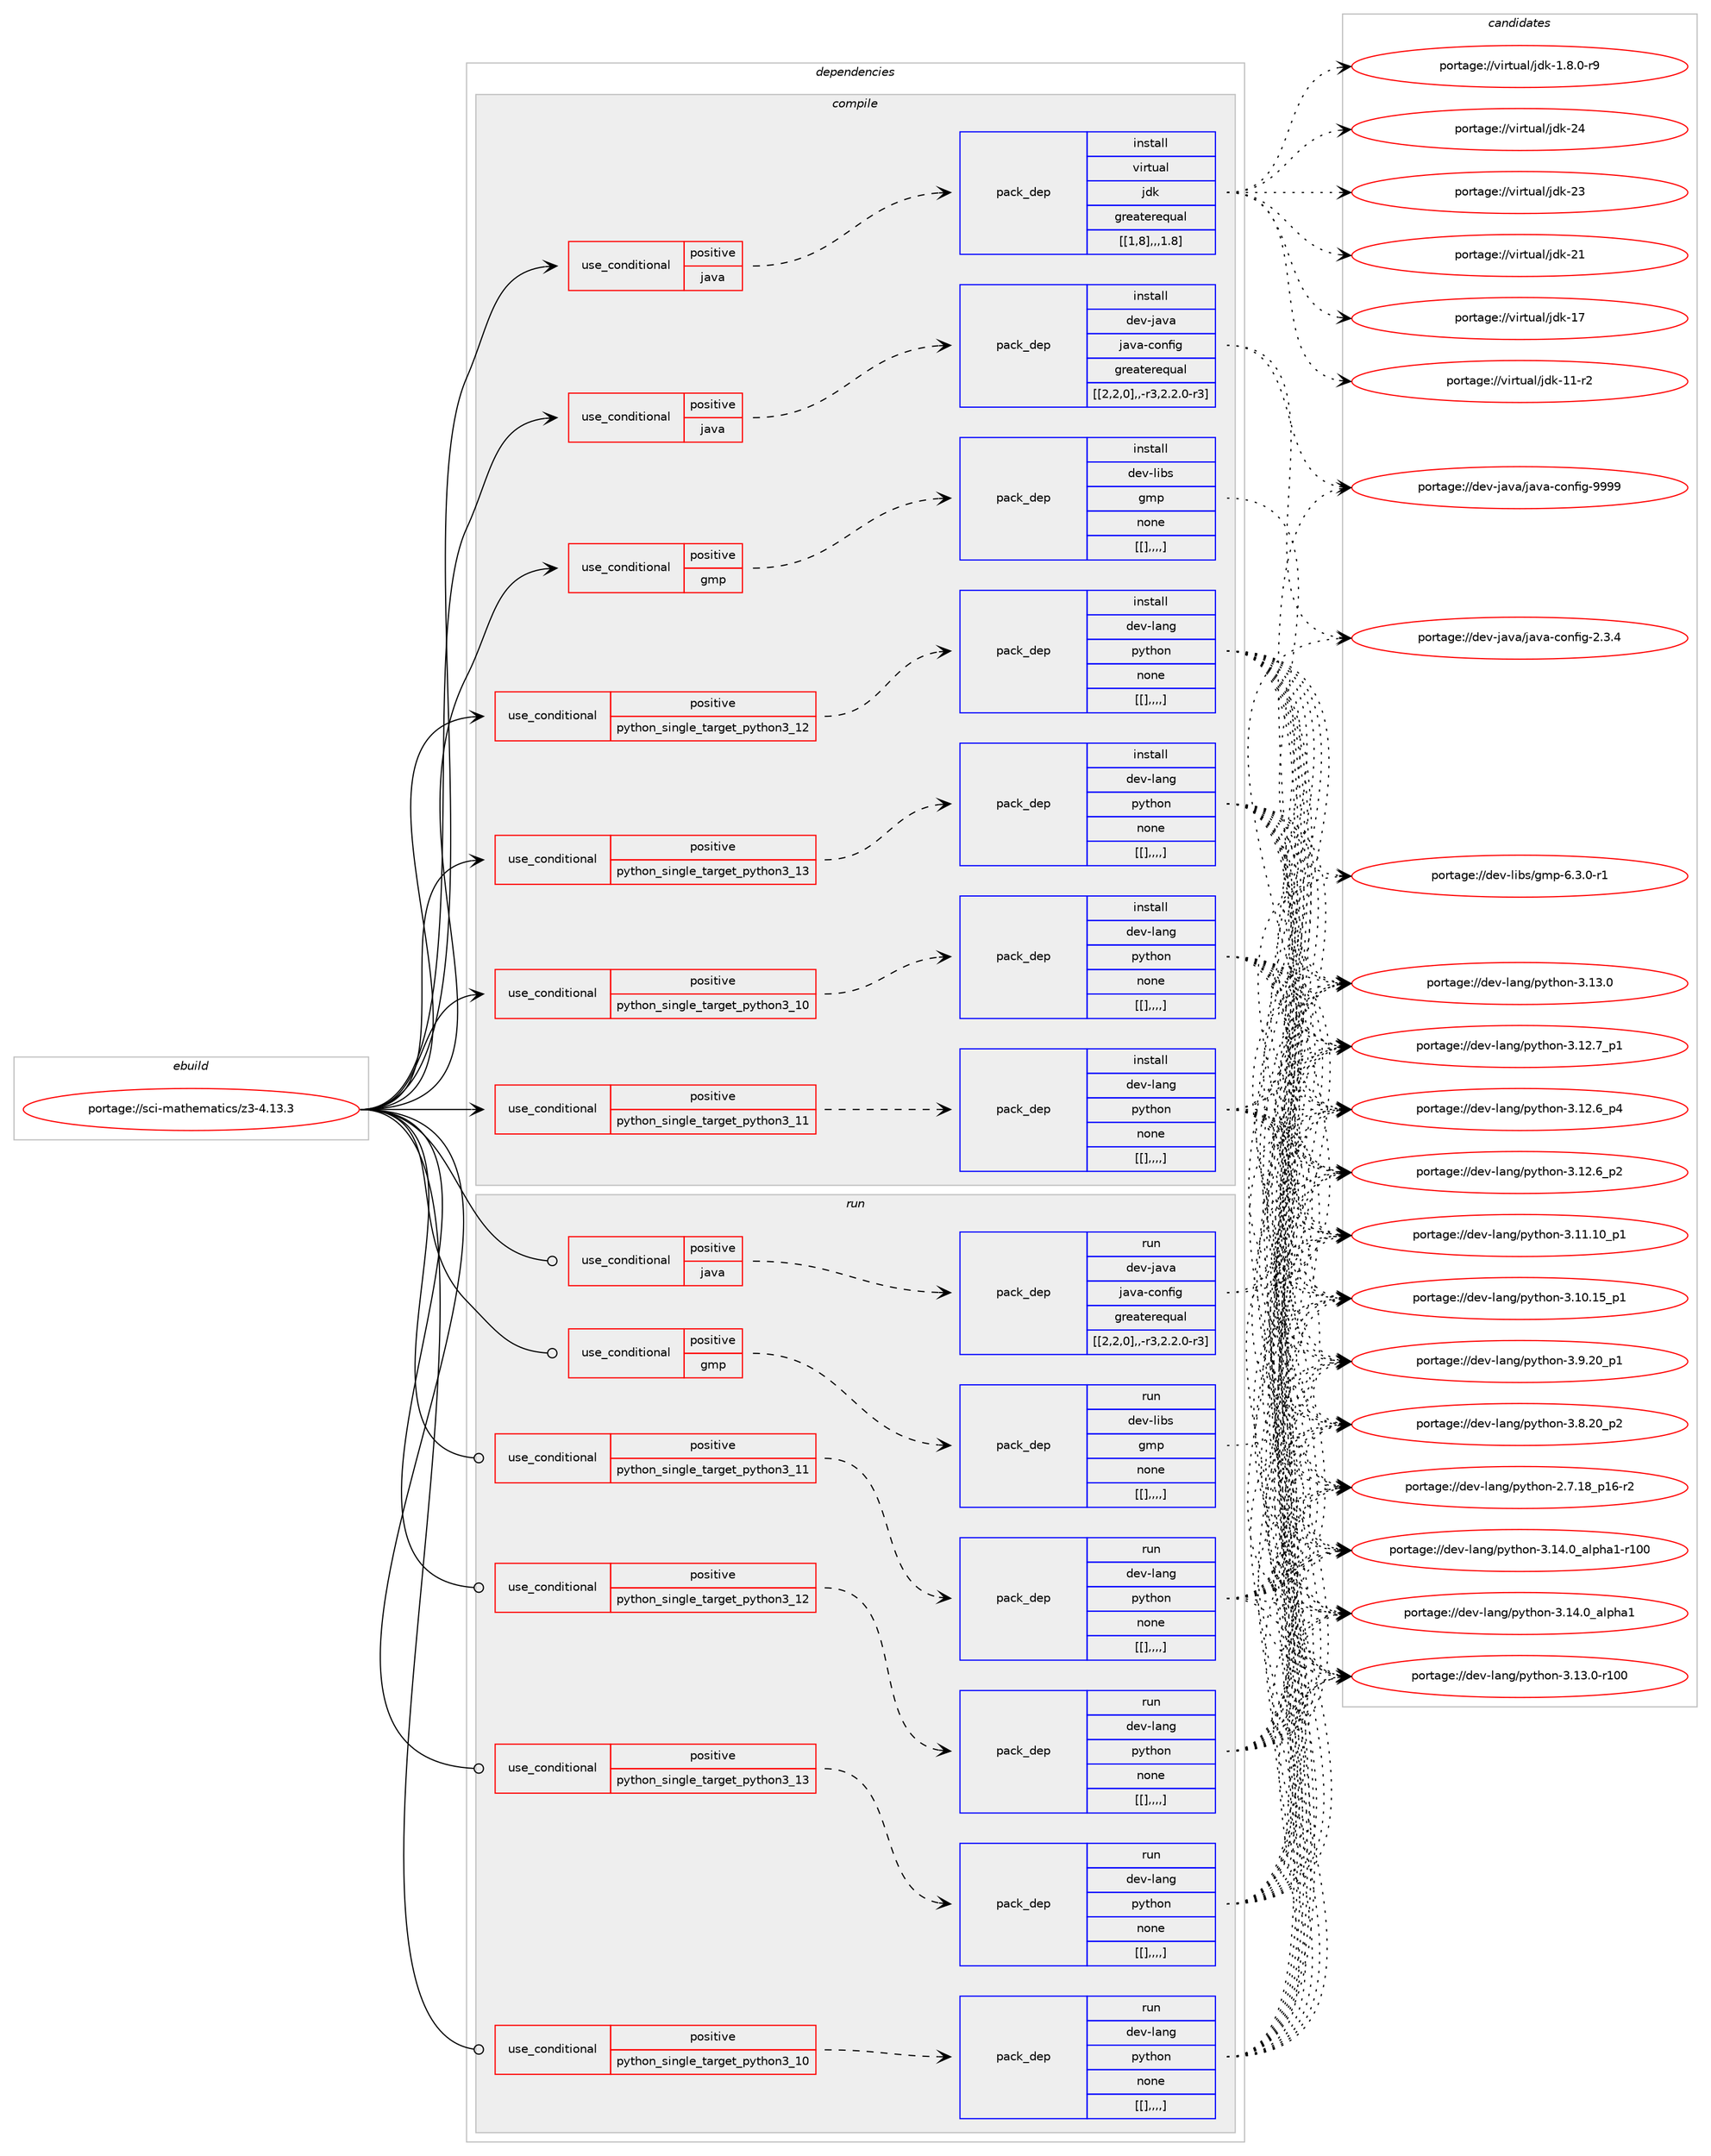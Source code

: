 digraph prolog {

# *************
# Graph options
# *************

newrank=true;
concentrate=true;
compound=true;
graph [rankdir=LR,fontname=Helvetica,fontsize=10,ranksep=1.5];#, ranksep=2.5, nodesep=0.2];
edge  [arrowhead=vee];
node  [fontname=Helvetica,fontsize=10];

# **********
# The ebuild
# **********

subgraph cluster_leftcol {
color=gray;
label=<<i>ebuild</i>>;
id [label="portage://sci-mathematics/z3-4.13.3", color=red, width=4, href="../sci-mathematics/z3-4.13.3.svg"];
}

# ****************
# The dependencies
# ****************

subgraph cluster_midcol {
color=gray;
label=<<i>dependencies</i>>;
subgraph cluster_compile {
fillcolor="#eeeeee";
style=filled;
label=<<i>compile</i>>;
subgraph cond114984 {
dependency432193 [label=<<TABLE BORDER="0" CELLBORDER="1" CELLSPACING="0" CELLPADDING="4"><TR><TD ROWSPAN="3" CELLPADDING="10">use_conditional</TD></TR><TR><TD>positive</TD></TR><TR><TD>gmp</TD></TR></TABLE>>, shape=none, color=red];
subgraph pack314046 {
dependency432249 [label=<<TABLE BORDER="0" CELLBORDER="1" CELLSPACING="0" CELLPADDING="4" WIDTH="220"><TR><TD ROWSPAN="6" CELLPADDING="30">pack_dep</TD></TR><TR><TD WIDTH="110">install</TD></TR><TR><TD>dev-libs</TD></TR><TR><TD>gmp</TD></TR><TR><TD>none</TD></TR><TR><TD>[[],,,,]</TD></TR></TABLE>>, shape=none, color=blue];
}
dependency432193:e -> dependency432249:w [weight=20,style="dashed",arrowhead="vee"];
}
id:e -> dependency432193:w [weight=20,style="solid",arrowhead="vee"];
subgraph cond115008 {
dependency432279 [label=<<TABLE BORDER="0" CELLBORDER="1" CELLSPACING="0" CELLPADDING="4"><TR><TD ROWSPAN="3" CELLPADDING="10">use_conditional</TD></TR><TR><TD>positive</TD></TR><TR><TD>java</TD></TR></TABLE>>, shape=none, color=red];
subgraph pack314124 {
dependency432336 [label=<<TABLE BORDER="0" CELLBORDER="1" CELLSPACING="0" CELLPADDING="4" WIDTH="220"><TR><TD ROWSPAN="6" CELLPADDING="30">pack_dep</TD></TR><TR><TD WIDTH="110">install</TD></TR><TR><TD>dev-java</TD></TR><TR><TD>java-config</TD></TR><TR><TD>greaterequal</TD></TR><TR><TD>[[2,2,0],,-r3,2.2.0-r3]</TD></TR></TABLE>>, shape=none, color=blue];
}
dependency432279:e -> dependency432336:w [weight=20,style="dashed",arrowhead="vee"];
}
id:e -> dependency432279:w [weight=20,style="solid",arrowhead="vee"];
subgraph cond115043 {
dependency432399 [label=<<TABLE BORDER="0" CELLBORDER="1" CELLSPACING="0" CELLPADDING="4"><TR><TD ROWSPAN="3" CELLPADDING="10">use_conditional</TD></TR><TR><TD>positive</TD></TR><TR><TD>java</TD></TR></TABLE>>, shape=none, color=red];
subgraph pack314209 {
dependency432463 [label=<<TABLE BORDER="0" CELLBORDER="1" CELLSPACING="0" CELLPADDING="4" WIDTH="220"><TR><TD ROWSPAN="6" CELLPADDING="30">pack_dep</TD></TR><TR><TD WIDTH="110">install</TD></TR><TR><TD>virtual</TD></TR><TR><TD>jdk</TD></TR><TR><TD>greaterequal</TD></TR><TR><TD>[[1,8],,,1.8]</TD></TR></TABLE>>, shape=none, color=blue];
}
dependency432399:e -> dependency432463:w [weight=20,style="dashed",arrowhead="vee"];
}
id:e -> dependency432399:w [weight=20,style="solid",arrowhead="vee"];
subgraph cond115066 {
dependency432521 [label=<<TABLE BORDER="0" CELLBORDER="1" CELLSPACING="0" CELLPADDING="4"><TR><TD ROWSPAN="3" CELLPADDING="10">use_conditional</TD></TR><TR><TD>positive</TD></TR><TR><TD>python_single_target_python3_10</TD></TR></TABLE>>, shape=none, color=red];
subgraph pack314279 {
dependency432524 [label=<<TABLE BORDER="0" CELLBORDER="1" CELLSPACING="0" CELLPADDING="4" WIDTH="220"><TR><TD ROWSPAN="6" CELLPADDING="30">pack_dep</TD></TR><TR><TD WIDTH="110">install</TD></TR><TR><TD>dev-lang</TD></TR><TR><TD>python</TD></TR><TR><TD>none</TD></TR><TR><TD>[[],,,,]</TD></TR></TABLE>>, shape=none, color=blue];
}
dependency432521:e -> dependency432524:w [weight=20,style="dashed",arrowhead="vee"];
}
id:e -> dependency432521:w [weight=20,style="solid",arrowhead="vee"];
subgraph cond115080 {
dependency432533 [label=<<TABLE BORDER="0" CELLBORDER="1" CELLSPACING="0" CELLPADDING="4"><TR><TD ROWSPAN="3" CELLPADDING="10">use_conditional</TD></TR><TR><TD>positive</TD></TR><TR><TD>python_single_target_python3_11</TD></TR></TABLE>>, shape=none, color=red];
subgraph pack314307 {
dependency432555 [label=<<TABLE BORDER="0" CELLBORDER="1" CELLSPACING="0" CELLPADDING="4" WIDTH="220"><TR><TD ROWSPAN="6" CELLPADDING="30">pack_dep</TD></TR><TR><TD WIDTH="110">install</TD></TR><TR><TD>dev-lang</TD></TR><TR><TD>python</TD></TR><TR><TD>none</TD></TR><TR><TD>[[],,,,]</TD></TR></TABLE>>, shape=none, color=blue];
}
dependency432533:e -> dependency432555:w [weight=20,style="dashed",arrowhead="vee"];
}
id:e -> dependency432533:w [weight=20,style="solid",arrowhead="vee"];
subgraph cond115098 {
dependency432601 [label=<<TABLE BORDER="0" CELLBORDER="1" CELLSPACING="0" CELLPADDING="4"><TR><TD ROWSPAN="3" CELLPADDING="10">use_conditional</TD></TR><TR><TD>positive</TD></TR><TR><TD>python_single_target_python3_12</TD></TR></TABLE>>, shape=none, color=red];
subgraph pack314335 {
dependency432619 [label=<<TABLE BORDER="0" CELLBORDER="1" CELLSPACING="0" CELLPADDING="4" WIDTH="220"><TR><TD ROWSPAN="6" CELLPADDING="30">pack_dep</TD></TR><TR><TD WIDTH="110">install</TD></TR><TR><TD>dev-lang</TD></TR><TR><TD>python</TD></TR><TR><TD>none</TD></TR><TR><TD>[[],,,,]</TD></TR></TABLE>>, shape=none, color=blue];
}
dependency432601:e -> dependency432619:w [weight=20,style="dashed",arrowhead="vee"];
}
id:e -> dependency432601:w [weight=20,style="solid",arrowhead="vee"];
subgraph cond115104 {
dependency432671 [label=<<TABLE BORDER="0" CELLBORDER="1" CELLSPACING="0" CELLPADDING="4"><TR><TD ROWSPAN="3" CELLPADDING="10">use_conditional</TD></TR><TR><TD>positive</TD></TR><TR><TD>python_single_target_python3_13</TD></TR></TABLE>>, shape=none, color=red];
subgraph pack314387 {
dependency432688 [label=<<TABLE BORDER="0" CELLBORDER="1" CELLSPACING="0" CELLPADDING="4" WIDTH="220"><TR><TD ROWSPAN="6" CELLPADDING="30">pack_dep</TD></TR><TR><TD WIDTH="110">install</TD></TR><TR><TD>dev-lang</TD></TR><TR><TD>python</TD></TR><TR><TD>none</TD></TR><TR><TD>[[],,,,]</TD></TR></TABLE>>, shape=none, color=blue];
}
dependency432671:e -> dependency432688:w [weight=20,style="dashed",arrowhead="vee"];
}
id:e -> dependency432671:w [weight=20,style="solid",arrowhead="vee"];
}
subgraph cluster_compileandrun {
fillcolor="#eeeeee";
style=filled;
label=<<i>compile and run</i>>;
}
subgraph cluster_run {
fillcolor="#eeeeee";
style=filled;
label=<<i>run</i>>;
subgraph cond115125 {
dependency432711 [label=<<TABLE BORDER="0" CELLBORDER="1" CELLSPACING="0" CELLPADDING="4"><TR><TD ROWSPAN="3" CELLPADDING="10">use_conditional</TD></TR><TR><TD>positive</TD></TR><TR><TD>gmp</TD></TR></TABLE>>, shape=none, color=red];
subgraph pack314422 {
dependency432735 [label=<<TABLE BORDER="0" CELLBORDER="1" CELLSPACING="0" CELLPADDING="4" WIDTH="220"><TR><TD ROWSPAN="6" CELLPADDING="30">pack_dep</TD></TR><TR><TD WIDTH="110">run</TD></TR><TR><TD>dev-libs</TD></TR><TR><TD>gmp</TD></TR><TR><TD>none</TD></TR><TR><TD>[[],,,,]</TD></TR></TABLE>>, shape=none, color=blue];
}
dependency432711:e -> dependency432735:w [weight=20,style="dashed",arrowhead="vee"];
}
id:e -> dependency432711:w [weight=20,style="solid",arrowhead="odot"];
subgraph cond115135 {
dependency432741 [label=<<TABLE BORDER="0" CELLBORDER="1" CELLSPACING="0" CELLPADDING="4"><TR><TD ROWSPAN="3" CELLPADDING="10">use_conditional</TD></TR><TR><TD>positive</TD></TR><TR><TD>java</TD></TR></TABLE>>, shape=none, color=red];
subgraph pack314442 {
dependency432744 [label=<<TABLE BORDER="0" CELLBORDER="1" CELLSPACING="0" CELLPADDING="4" WIDTH="220"><TR><TD ROWSPAN="6" CELLPADDING="30">pack_dep</TD></TR><TR><TD WIDTH="110">run</TD></TR><TR><TD>dev-java</TD></TR><TR><TD>java-config</TD></TR><TR><TD>greaterequal</TD></TR><TR><TD>[[2,2,0],,-r3,2.2.0-r3]</TD></TR></TABLE>>, shape=none, color=blue];
}
dependency432741:e -> dependency432744:w [weight=20,style="dashed",arrowhead="vee"];
}
id:e -> dependency432741:w [weight=20,style="solid",arrowhead="odot"];
subgraph cond115144 {
dependency432765 [label=<<TABLE BORDER="0" CELLBORDER="1" CELLSPACING="0" CELLPADDING="4"><TR><TD ROWSPAN="3" CELLPADDING="10">use_conditional</TD></TR><TR><TD>positive</TD></TR><TR><TD>python_single_target_python3_10</TD></TR></TABLE>>, shape=none, color=red];
subgraph pack314456 {
dependency432768 [label=<<TABLE BORDER="0" CELLBORDER="1" CELLSPACING="0" CELLPADDING="4" WIDTH="220"><TR><TD ROWSPAN="6" CELLPADDING="30">pack_dep</TD></TR><TR><TD WIDTH="110">run</TD></TR><TR><TD>dev-lang</TD></TR><TR><TD>python</TD></TR><TR><TD>none</TD></TR><TR><TD>[[],,,,]</TD></TR></TABLE>>, shape=none, color=blue];
}
dependency432765:e -> dependency432768:w [weight=20,style="dashed",arrowhead="vee"];
}
id:e -> dependency432765:w [weight=20,style="solid",arrowhead="odot"];
subgraph cond115158 {
dependency432824 [label=<<TABLE BORDER="0" CELLBORDER="1" CELLSPACING="0" CELLPADDING="4"><TR><TD ROWSPAN="3" CELLPADDING="10">use_conditional</TD></TR><TR><TD>positive</TD></TR><TR><TD>python_single_target_python3_11</TD></TR></TABLE>>, shape=none, color=red];
subgraph pack314499 {
dependency432840 [label=<<TABLE BORDER="0" CELLBORDER="1" CELLSPACING="0" CELLPADDING="4" WIDTH="220"><TR><TD ROWSPAN="6" CELLPADDING="30">pack_dep</TD></TR><TR><TD WIDTH="110">run</TD></TR><TR><TD>dev-lang</TD></TR><TR><TD>python</TD></TR><TR><TD>none</TD></TR><TR><TD>[[],,,,]</TD></TR></TABLE>>, shape=none, color=blue];
}
dependency432824:e -> dependency432840:w [weight=20,style="dashed",arrowhead="vee"];
}
id:e -> dependency432824:w [weight=20,style="solid",arrowhead="odot"];
subgraph cond115166 {
dependency432844 [label=<<TABLE BORDER="0" CELLBORDER="1" CELLSPACING="0" CELLPADDING="4"><TR><TD ROWSPAN="3" CELLPADDING="10">use_conditional</TD></TR><TR><TD>positive</TD></TR><TR><TD>python_single_target_python3_12</TD></TR></TABLE>>, shape=none, color=red];
subgraph pack314529 {
dependency432881 [label=<<TABLE BORDER="0" CELLBORDER="1" CELLSPACING="0" CELLPADDING="4" WIDTH="220"><TR><TD ROWSPAN="6" CELLPADDING="30">pack_dep</TD></TR><TR><TD WIDTH="110">run</TD></TR><TR><TD>dev-lang</TD></TR><TR><TD>python</TD></TR><TR><TD>none</TD></TR><TR><TD>[[],,,,]</TD></TR></TABLE>>, shape=none, color=blue];
}
dependency432844:e -> dependency432881:w [weight=20,style="dashed",arrowhead="vee"];
}
id:e -> dependency432844:w [weight=20,style="solid",arrowhead="odot"];
subgraph cond115182 {
dependency432921 [label=<<TABLE BORDER="0" CELLBORDER="1" CELLSPACING="0" CELLPADDING="4"><TR><TD ROWSPAN="3" CELLPADDING="10">use_conditional</TD></TR><TR><TD>positive</TD></TR><TR><TD>python_single_target_python3_13</TD></TR></TABLE>>, shape=none, color=red];
subgraph pack314576 {
dependency432957 [label=<<TABLE BORDER="0" CELLBORDER="1" CELLSPACING="0" CELLPADDING="4" WIDTH="220"><TR><TD ROWSPAN="6" CELLPADDING="30">pack_dep</TD></TR><TR><TD WIDTH="110">run</TD></TR><TR><TD>dev-lang</TD></TR><TR><TD>python</TD></TR><TR><TD>none</TD></TR><TR><TD>[[],,,,]</TD></TR></TABLE>>, shape=none, color=blue];
}
dependency432921:e -> dependency432957:w [weight=20,style="dashed",arrowhead="vee"];
}
id:e -> dependency432921:w [weight=20,style="solid",arrowhead="odot"];
}
}

# **************
# The candidates
# **************

subgraph cluster_choices {
rank=same;
color=gray;
label=<<i>candidates</i>>;

subgraph choice313382 {
color=black;
nodesep=1;
choice1001011184510810598115471031091124554465146484511449 [label="portage://dev-libs/gmp-6.3.0-r1", color=red, width=4,href="../dev-libs/gmp-6.3.0-r1.svg"];
dependency432249:e -> choice1001011184510810598115471031091124554465146484511449:w [style=dotted,weight="100"];
}
subgraph choice313385 {
color=black;
nodesep=1;
choice10010111845106971189747106971189745991111101021051034557575757 [label="portage://dev-java/java-config-9999", color=red, width=4,href="../dev-java/java-config-9999.svg"];
choice1001011184510697118974710697118974599111110102105103455046514652 [label="portage://dev-java/java-config-2.3.4", color=red, width=4,href="../dev-java/java-config-2.3.4.svg"];
dependency432336:e -> choice10010111845106971189747106971189745991111101021051034557575757:w [style=dotted,weight="100"];
dependency432336:e -> choice1001011184510697118974710697118974599111110102105103455046514652:w [style=dotted,weight="100"];
}
subgraph choice313395 {
color=black;
nodesep=1;
choice1181051141161179710847106100107455052 [label="portage://virtual/jdk-24", color=red, width=4,href="../virtual/jdk-24.svg"];
choice1181051141161179710847106100107455051 [label="portage://virtual/jdk-23", color=red, width=4,href="../virtual/jdk-23.svg"];
choice1181051141161179710847106100107455049 [label="portage://virtual/jdk-21", color=red, width=4,href="../virtual/jdk-21.svg"];
choice1181051141161179710847106100107454955 [label="portage://virtual/jdk-17", color=red, width=4,href="../virtual/jdk-17.svg"];
choice11810511411611797108471061001074549494511450 [label="portage://virtual/jdk-11-r2", color=red, width=4,href="../virtual/jdk-11-r2.svg"];
choice11810511411611797108471061001074549465646484511457 [label="portage://virtual/jdk-1.8.0-r9", color=red, width=4,href="../virtual/jdk-1.8.0-r9.svg"];
dependency432463:e -> choice1181051141161179710847106100107455052:w [style=dotted,weight="100"];
dependency432463:e -> choice1181051141161179710847106100107455051:w [style=dotted,weight="100"];
dependency432463:e -> choice1181051141161179710847106100107455049:w [style=dotted,weight="100"];
dependency432463:e -> choice1181051141161179710847106100107454955:w [style=dotted,weight="100"];
dependency432463:e -> choice11810511411611797108471061001074549494511450:w [style=dotted,weight="100"];
dependency432463:e -> choice11810511411611797108471061001074549465646484511457:w [style=dotted,weight="100"];
}
subgraph choice313402 {
color=black;
nodesep=1;
choice100101118451089711010347112121116104111110455146495246489597108112104974945114494848 [label="portage://dev-lang/python-3.14.0_alpha1-r100", color=red, width=4,href="../dev-lang/python-3.14.0_alpha1-r100.svg"];
choice1001011184510897110103471121211161041111104551464952464895971081121049749 [label="portage://dev-lang/python-3.14.0_alpha1", color=red, width=4,href="../dev-lang/python-3.14.0_alpha1.svg"];
choice1001011184510897110103471121211161041111104551464951464845114494848 [label="portage://dev-lang/python-3.13.0-r100", color=red, width=4,href="../dev-lang/python-3.13.0-r100.svg"];
choice10010111845108971101034711212111610411111045514649514648 [label="portage://dev-lang/python-3.13.0", color=red, width=4,href="../dev-lang/python-3.13.0.svg"];
choice100101118451089711010347112121116104111110455146495046559511249 [label="portage://dev-lang/python-3.12.7_p1", color=red, width=4,href="../dev-lang/python-3.12.7_p1.svg"];
choice100101118451089711010347112121116104111110455146495046549511252 [label="portage://dev-lang/python-3.12.6_p4", color=red, width=4,href="../dev-lang/python-3.12.6_p4.svg"];
choice100101118451089711010347112121116104111110455146495046549511250 [label="portage://dev-lang/python-3.12.6_p2", color=red, width=4,href="../dev-lang/python-3.12.6_p2.svg"];
choice10010111845108971101034711212111610411111045514649494649489511249 [label="portage://dev-lang/python-3.11.10_p1", color=red, width=4,href="../dev-lang/python-3.11.10_p1.svg"];
choice10010111845108971101034711212111610411111045514649484649539511249 [label="portage://dev-lang/python-3.10.15_p1", color=red, width=4,href="../dev-lang/python-3.10.15_p1.svg"];
choice100101118451089711010347112121116104111110455146574650489511249 [label="portage://dev-lang/python-3.9.20_p1", color=red, width=4,href="../dev-lang/python-3.9.20_p1.svg"];
choice100101118451089711010347112121116104111110455146564650489511250 [label="portage://dev-lang/python-3.8.20_p2", color=red, width=4,href="../dev-lang/python-3.8.20_p2.svg"];
choice100101118451089711010347112121116104111110455046554649569511249544511450 [label="portage://dev-lang/python-2.7.18_p16-r2", color=red, width=4,href="../dev-lang/python-2.7.18_p16-r2.svg"];
dependency432524:e -> choice100101118451089711010347112121116104111110455146495246489597108112104974945114494848:w [style=dotted,weight="100"];
dependency432524:e -> choice1001011184510897110103471121211161041111104551464952464895971081121049749:w [style=dotted,weight="100"];
dependency432524:e -> choice1001011184510897110103471121211161041111104551464951464845114494848:w [style=dotted,weight="100"];
dependency432524:e -> choice10010111845108971101034711212111610411111045514649514648:w [style=dotted,weight="100"];
dependency432524:e -> choice100101118451089711010347112121116104111110455146495046559511249:w [style=dotted,weight="100"];
dependency432524:e -> choice100101118451089711010347112121116104111110455146495046549511252:w [style=dotted,weight="100"];
dependency432524:e -> choice100101118451089711010347112121116104111110455146495046549511250:w [style=dotted,weight="100"];
dependency432524:e -> choice10010111845108971101034711212111610411111045514649494649489511249:w [style=dotted,weight="100"];
dependency432524:e -> choice10010111845108971101034711212111610411111045514649484649539511249:w [style=dotted,weight="100"];
dependency432524:e -> choice100101118451089711010347112121116104111110455146574650489511249:w [style=dotted,weight="100"];
dependency432524:e -> choice100101118451089711010347112121116104111110455146564650489511250:w [style=dotted,weight="100"];
dependency432524:e -> choice100101118451089711010347112121116104111110455046554649569511249544511450:w [style=dotted,weight="100"];
}
subgraph choice313433 {
color=black;
nodesep=1;
choice100101118451089711010347112121116104111110455146495246489597108112104974945114494848 [label="portage://dev-lang/python-3.14.0_alpha1-r100", color=red, width=4,href="../dev-lang/python-3.14.0_alpha1-r100.svg"];
choice1001011184510897110103471121211161041111104551464952464895971081121049749 [label="portage://dev-lang/python-3.14.0_alpha1", color=red, width=4,href="../dev-lang/python-3.14.0_alpha1.svg"];
choice1001011184510897110103471121211161041111104551464951464845114494848 [label="portage://dev-lang/python-3.13.0-r100", color=red, width=4,href="../dev-lang/python-3.13.0-r100.svg"];
choice10010111845108971101034711212111610411111045514649514648 [label="portage://dev-lang/python-3.13.0", color=red, width=4,href="../dev-lang/python-3.13.0.svg"];
choice100101118451089711010347112121116104111110455146495046559511249 [label="portage://dev-lang/python-3.12.7_p1", color=red, width=4,href="../dev-lang/python-3.12.7_p1.svg"];
choice100101118451089711010347112121116104111110455146495046549511252 [label="portage://dev-lang/python-3.12.6_p4", color=red, width=4,href="../dev-lang/python-3.12.6_p4.svg"];
choice100101118451089711010347112121116104111110455146495046549511250 [label="portage://dev-lang/python-3.12.6_p2", color=red, width=4,href="../dev-lang/python-3.12.6_p2.svg"];
choice10010111845108971101034711212111610411111045514649494649489511249 [label="portage://dev-lang/python-3.11.10_p1", color=red, width=4,href="../dev-lang/python-3.11.10_p1.svg"];
choice10010111845108971101034711212111610411111045514649484649539511249 [label="portage://dev-lang/python-3.10.15_p1", color=red, width=4,href="../dev-lang/python-3.10.15_p1.svg"];
choice100101118451089711010347112121116104111110455146574650489511249 [label="portage://dev-lang/python-3.9.20_p1", color=red, width=4,href="../dev-lang/python-3.9.20_p1.svg"];
choice100101118451089711010347112121116104111110455146564650489511250 [label="portage://dev-lang/python-3.8.20_p2", color=red, width=4,href="../dev-lang/python-3.8.20_p2.svg"];
choice100101118451089711010347112121116104111110455046554649569511249544511450 [label="portage://dev-lang/python-2.7.18_p16-r2", color=red, width=4,href="../dev-lang/python-2.7.18_p16-r2.svg"];
dependency432555:e -> choice100101118451089711010347112121116104111110455146495246489597108112104974945114494848:w [style=dotted,weight="100"];
dependency432555:e -> choice1001011184510897110103471121211161041111104551464952464895971081121049749:w [style=dotted,weight="100"];
dependency432555:e -> choice1001011184510897110103471121211161041111104551464951464845114494848:w [style=dotted,weight="100"];
dependency432555:e -> choice10010111845108971101034711212111610411111045514649514648:w [style=dotted,weight="100"];
dependency432555:e -> choice100101118451089711010347112121116104111110455146495046559511249:w [style=dotted,weight="100"];
dependency432555:e -> choice100101118451089711010347112121116104111110455146495046549511252:w [style=dotted,weight="100"];
dependency432555:e -> choice100101118451089711010347112121116104111110455146495046549511250:w [style=dotted,weight="100"];
dependency432555:e -> choice10010111845108971101034711212111610411111045514649494649489511249:w [style=dotted,weight="100"];
dependency432555:e -> choice10010111845108971101034711212111610411111045514649484649539511249:w [style=dotted,weight="100"];
dependency432555:e -> choice100101118451089711010347112121116104111110455146574650489511249:w [style=dotted,weight="100"];
dependency432555:e -> choice100101118451089711010347112121116104111110455146564650489511250:w [style=dotted,weight="100"];
dependency432555:e -> choice100101118451089711010347112121116104111110455046554649569511249544511450:w [style=dotted,weight="100"];
}
subgraph choice313471 {
color=black;
nodesep=1;
choice100101118451089711010347112121116104111110455146495246489597108112104974945114494848 [label="portage://dev-lang/python-3.14.0_alpha1-r100", color=red, width=4,href="../dev-lang/python-3.14.0_alpha1-r100.svg"];
choice1001011184510897110103471121211161041111104551464952464895971081121049749 [label="portage://dev-lang/python-3.14.0_alpha1", color=red, width=4,href="../dev-lang/python-3.14.0_alpha1.svg"];
choice1001011184510897110103471121211161041111104551464951464845114494848 [label="portage://dev-lang/python-3.13.0-r100", color=red, width=4,href="../dev-lang/python-3.13.0-r100.svg"];
choice10010111845108971101034711212111610411111045514649514648 [label="portage://dev-lang/python-3.13.0", color=red, width=4,href="../dev-lang/python-3.13.0.svg"];
choice100101118451089711010347112121116104111110455146495046559511249 [label="portage://dev-lang/python-3.12.7_p1", color=red, width=4,href="../dev-lang/python-3.12.7_p1.svg"];
choice100101118451089711010347112121116104111110455146495046549511252 [label="portage://dev-lang/python-3.12.6_p4", color=red, width=4,href="../dev-lang/python-3.12.6_p4.svg"];
choice100101118451089711010347112121116104111110455146495046549511250 [label="portage://dev-lang/python-3.12.6_p2", color=red, width=4,href="../dev-lang/python-3.12.6_p2.svg"];
choice10010111845108971101034711212111610411111045514649494649489511249 [label="portage://dev-lang/python-3.11.10_p1", color=red, width=4,href="../dev-lang/python-3.11.10_p1.svg"];
choice10010111845108971101034711212111610411111045514649484649539511249 [label="portage://dev-lang/python-3.10.15_p1", color=red, width=4,href="../dev-lang/python-3.10.15_p1.svg"];
choice100101118451089711010347112121116104111110455146574650489511249 [label="portage://dev-lang/python-3.9.20_p1", color=red, width=4,href="../dev-lang/python-3.9.20_p1.svg"];
choice100101118451089711010347112121116104111110455146564650489511250 [label="portage://dev-lang/python-3.8.20_p2", color=red, width=4,href="../dev-lang/python-3.8.20_p2.svg"];
choice100101118451089711010347112121116104111110455046554649569511249544511450 [label="portage://dev-lang/python-2.7.18_p16-r2", color=red, width=4,href="../dev-lang/python-2.7.18_p16-r2.svg"];
dependency432619:e -> choice100101118451089711010347112121116104111110455146495246489597108112104974945114494848:w [style=dotted,weight="100"];
dependency432619:e -> choice1001011184510897110103471121211161041111104551464952464895971081121049749:w [style=dotted,weight="100"];
dependency432619:e -> choice1001011184510897110103471121211161041111104551464951464845114494848:w [style=dotted,weight="100"];
dependency432619:e -> choice10010111845108971101034711212111610411111045514649514648:w [style=dotted,weight="100"];
dependency432619:e -> choice100101118451089711010347112121116104111110455146495046559511249:w [style=dotted,weight="100"];
dependency432619:e -> choice100101118451089711010347112121116104111110455146495046549511252:w [style=dotted,weight="100"];
dependency432619:e -> choice100101118451089711010347112121116104111110455146495046549511250:w [style=dotted,weight="100"];
dependency432619:e -> choice10010111845108971101034711212111610411111045514649494649489511249:w [style=dotted,weight="100"];
dependency432619:e -> choice10010111845108971101034711212111610411111045514649484649539511249:w [style=dotted,weight="100"];
dependency432619:e -> choice100101118451089711010347112121116104111110455146574650489511249:w [style=dotted,weight="100"];
dependency432619:e -> choice100101118451089711010347112121116104111110455146564650489511250:w [style=dotted,weight="100"];
dependency432619:e -> choice100101118451089711010347112121116104111110455046554649569511249544511450:w [style=dotted,weight="100"];
}
subgraph choice313494 {
color=black;
nodesep=1;
choice100101118451089711010347112121116104111110455146495246489597108112104974945114494848 [label="portage://dev-lang/python-3.14.0_alpha1-r100", color=red, width=4,href="../dev-lang/python-3.14.0_alpha1-r100.svg"];
choice1001011184510897110103471121211161041111104551464952464895971081121049749 [label="portage://dev-lang/python-3.14.0_alpha1", color=red, width=4,href="../dev-lang/python-3.14.0_alpha1.svg"];
choice1001011184510897110103471121211161041111104551464951464845114494848 [label="portage://dev-lang/python-3.13.0-r100", color=red, width=4,href="../dev-lang/python-3.13.0-r100.svg"];
choice10010111845108971101034711212111610411111045514649514648 [label="portage://dev-lang/python-3.13.0", color=red, width=4,href="../dev-lang/python-3.13.0.svg"];
choice100101118451089711010347112121116104111110455146495046559511249 [label="portage://dev-lang/python-3.12.7_p1", color=red, width=4,href="../dev-lang/python-3.12.7_p1.svg"];
choice100101118451089711010347112121116104111110455146495046549511252 [label="portage://dev-lang/python-3.12.6_p4", color=red, width=4,href="../dev-lang/python-3.12.6_p4.svg"];
choice100101118451089711010347112121116104111110455146495046549511250 [label="portage://dev-lang/python-3.12.6_p2", color=red, width=4,href="../dev-lang/python-3.12.6_p2.svg"];
choice10010111845108971101034711212111610411111045514649494649489511249 [label="portage://dev-lang/python-3.11.10_p1", color=red, width=4,href="../dev-lang/python-3.11.10_p1.svg"];
choice10010111845108971101034711212111610411111045514649484649539511249 [label="portage://dev-lang/python-3.10.15_p1", color=red, width=4,href="../dev-lang/python-3.10.15_p1.svg"];
choice100101118451089711010347112121116104111110455146574650489511249 [label="portage://dev-lang/python-3.9.20_p1", color=red, width=4,href="../dev-lang/python-3.9.20_p1.svg"];
choice100101118451089711010347112121116104111110455146564650489511250 [label="portage://dev-lang/python-3.8.20_p2", color=red, width=4,href="../dev-lang/python-3.8.20_p2.svg"];
choice100101118451089711010347112121116104111110455046554649569511249544511450 [label="portage://dev-lang/python-2.7.18_p16-r2", color=red, width=4,href="../dev-lang/python-2.7.18_p16-r2.svg"];
dependency432688:e -> choice100101118451089711010347112121116104111110455146495246489597108112104974945114494848:w [style=dotted,weight="100"];
dependency432688:e -> choice1001011184510897110103471121211161041111104551464952464895971081121049749:w [style=dotted,weight="100"];
dependency432688:e -> choice1001011184510897110103471121211161041111104551464951464845114494848:w [style=dotted,weight="100"];
dependency432688:e -> choice10010111845108971101034711212111610411111045514649514648:w [style=dotted,weight="100"];
dependency432688:e -> choice100101118451089711010347112121116104111110455146495046559511249:w [style=dotted,weight="100"];
dependency432688:e -> choice100101118451089711010347112121116104111110455146495046549511252:w [style=dotted,weight="100"];
dependency432688:e -> choice100101118451089711010347112121116104111110455146495046549511250:w [style=dotted,weight="100"];
dependency432688:e -> choice10010111845108971101034711212111610411111045514649494649489511249:w [style=dotted,weight="100"];
dependency432688:e -> choice10010111845108971101034711212111610411111045514649484649539511249:w [style=dotted,weight="100"];
dependency432688:e -> choice100101118451089711010347112121116104111110455146574650489511249:w [style=dotted,weight="100"];
dependency432688:e -> choice100101118451089711010347112121116104111110455146564650489511250:w [style=dotted,weight="100"];
dependency432688:e -> choice100101118451089711010347112121116104111110455046554649569511249544511450:w [style=dotted,weight="100"];
}
subgraph choice313503 {
color=black;
nodesep=1;
choice1001011184510810598115471031091124554465146484511449 [label="portage://dev-libs/gmp-6.3.0-r1", color=red, width=4,href="../dev-libs/gmp-6.3.0-r1.svg"];
dependency432735:e -> choice1001011184510810598115471031091124554465146484511449:w [style=dotted,weight="100"];
}
subgraph choice313506 {
color=black;
nodesep=1;
choice10010111845106971189747106971189745991111101021051034557575757 [label="portage://dev-java/java-config-9999", color=red, width=4,href="../dev-java/java-config-9999.svg"];
choice1001011184510697118974710697118974599111110102105103455046514652 [label="portage://dev-java/java-config-2.3.4", color=red, width=4,href="../dev-java/java-config-2.3.4.svg"];
dependency432744:e -> choice10010111845106971189747106971189745991111101021051034557575757:w [style=dotted,weight="100"];
dependency432744:e -> choice1001011184510697118974710697118974599111110102105103455046514652:w [style=dotted,weight="100"];
}
subgraph choice313509 {
color=black;
nodesep=1;
choice100101118451089711010347112121116104111110455146495246489597108112104974945114494848 [label="portage://dev-lang/python-3.14.0_alpha1-r100", color=red, width=4,href="../dev-lang/python-3.14.0_alpha1-r100.svg"];
choice1001011184510897110103471121211161041111104551464952464895971081121049749 [label="portage://dev-lang/python-3.14.0_alpha1", color=red, width=4,href="../dev-lang/python-3.14.0_alpha1.svg"];
choice1001011184510897110103471121211161041111104551464951464845114494848 [label="portage://dev-lang/python-3.13.0-r100", color=red, width=4,href="../dev-lang/python-3.13.0-r100.svg"];
choice10010111845108971101034711212111610411111045514649514648 [label="portage://dev-lang/python-3.13.0", color=red, width=4,href="../dev-lang/python-3.13.0.svg"];
choice100101118451089711010347112121116104111110455146495046559511249 [label="portage://dev-lang/python-3.12.7_p1", color=red, width=4,href="../dev-lang/python-3.12.7_p1.svg"];
choice100101118451089711010347112121116104111110455146495046549511252 [label="portage://dev-lang/python-3.12.6_p4", color=red, width=4,href="../dev-lang/python-3.12.6_p4.svg"];
choice100101118451089711010347112121116104111110455146495046549511250 [label="portage://dev-lang/python-3.12.6_p2", color=red, width=4,href="../dev-lang/python-3.12.6_p2.svg"];
choice10010111845108971101034711212111610411111045514649494649489511249 [label="portage://dev-lang/python-3.11.10_p1", color=red, width=4,href="../dev-lang/python-3.11.10_p1.svg"];
choice10010111845108971101034711212111610411111045514649484649539511249 [label="portage://dev-lang/python-3.10.15_p1", color=red, width=4,href="../dev-lang/python-3.10.15_p1.svg"];
choice100101118451089711010347112121116104111110455146574650489511249 [label="portage://dev-lang/python-3.9.20_p1", color=red, width=4,href="../dev-lang/python-3.9.20_p1.svg"];
choice100101118451089711010347112121116104111110455146564650489511250 [label="portage://dev-lang/python-3.8.20_p2", color=red, width=4,href="../dev-lang/python-3.8.20_p2.svg"];
choice100101118451089711010347112121116104111110455046554649569511249544511450 [label="portage://dev-lang/python-2.7.18_p16-r2", color=red, width=4,href="../dev-lang/python-2.7.18_p16-r2.svg"];
dependency432768:e -> choice100101118451089711010347112121116104111110455146495246489597108112104974945114494848:w [style=dotted,weight="100"];
dependency432768:e -> choice1001011184510897110103471121211161041111104551464952464895971081121049749:w [style=dotted,weight="100"];
dependency432768:e -> choice1001011184510897110103471121211161041111104551464951464845114494848:w [style=dotted,weight="100"];
dependency432768:e -> choice10010111845108971101034711212111610411111045514649514648:w [style=dotted,weight="100"];
dependency432768:e -> choice100101118451089711010347112121116104111110455146495046559511249:w [style=dotted,weight="100"];
dependency432768:e -> choice100101118451089711010347112121116104111110455146495046549511252:w [style=dotted,weight="100"];
dependency432768:e -> choice100101118451089711010347112121116104111110455146495046549511250:w [style=dotted,weight="100"];
dependency432768:e -> choice10010111845108971101034711212111610411111045514649494649489511249:w [style=dotted,weight="100"];
dependency432768:e -> choice10010111845108971101034711212111610411111045514649484649539511249:w [style=dotted,weight="100"];
dependency432768:e -> choice100101118451089711010347112121116104111110455146574650489511249:w [style=dotted,weight="100"];
dependency432768:e -> choice100101118451089711010347112121116104111110455146564650489511250:w [style=dotted,weight="100"];
dependency432768:e -> choice100101118451089711010347112121116104111110455046554649569511249544511450:w [style=dotted,weight="100"];
}
subgraph choice313523 {
color=black;
nodesep=1;
choice100101118451089711010347112121116104111110455146495246489597108112104974945114494848 [label="portage://dev-lang/python-3.14.0_alpha1-r100", color=red, width=4,href="../dev-lang/python-3.14.0_alpha1-r100.svg"];
choice1001011184510897110103471121211161041111104551464952464895971081121049749 [label="portage://dev-lang/python-3.14.0_alpha1", color=red, width=4,href="../dev-lang/python-3.14.0_alpha1.svg"];
choice1001011184510897110103471121211161041111104551464951464845114494848 [label="portage://dev-lang/python-3.13.0-r100", color=red, width=4,href="../dev-lang/python-3.13.0-r100.svg"];
choice10010111845108971101034711212111610411111045514649514648 [label="portage://dev-lang/python-3.13.0", color=red, width=4,href="../dev-lang/python-3.13.0.svg"];
choice100101118451089711010347112121116104111110455146495046559511249 [label="portage://dev-lang/python-3.12.7_p1", color=red, width=4,href="../dev-lang/python-3.12.7_p1.svg"];
choice100101118451089711010347112121116104111110455146495046549511252 [label="portage://dev-lang/python-3.12.6_p4", color=red, width=4,href="../dev-lang/python-3.12.6_p4.svg"];
choice100101118451089711010347112121116104111110455146495046549511250 [label="portage://dev-lang/python-3.12.6_p2", color=red, width=4,href="../dev-lang/python-3.12.6_p2.svg"];
choice10010111845108971101034711212111610411111045514649494649489511249 [label="portage://dev-lang/python-3.11.10_p1", color=red, width=4,href="../dev-lang/python-3.11.10_p1.svg"];
choice10010111845108971101034711212111610411111045514649484649539511249 [label="portage://dev-lang/python-3.10.15_p1", color=red, width=4,href="../dev-lang/python-3.10.15_p1.svg"];
choice100101118451089711010347112121116104111110455146574650489511249 [label="portage://dev-lang/python-3.9.20_p1", color=red, width=4,href="../dev-lang/python-3.9.20_p1.svg"];
choice100101118451089711010347112121116104111110455146564650489511250 [label="portage://dev-lang/python-3.8.20_p2", color=red, width=4,href="../dev-lang/python-3.8.20_p2.svg"];
choice100101118451089711010347112121116104111110455046554649569511249544511450 [label="portage://dev-lang/python-2.7.18_p16-r2", color=red, width=4,href="../dev-lang/python-2.7.18_p16-r2.svg"];
dependency432840:e -> choice100101118451089711010347112121116104111110455146495246489597108112104974945114494848:w [style=dotted,weight="100"];
dependency432840:e -> choice1001011184510897110103471121211161041111104551464952464895971081121049749:w [style=dotted,weight="100"];
dependency432840:e -> choice1001011184510897110103471121211161041111104551464951464845114494848:w [style=dotted,weight="100"];
dependency432840:e -> choice10010111845108971101034711212111610411111045514649514648:w [style=dotted,weight="100"];
dependency432840:e -> choice100101118451089711010347112121116104111110455146495046559511249:w [style=dotted,weight="100"];
dependency432840:e -> choice100101118451089711010347112121116104111110455146495046549511252:w [style=dotted,weight="100"];
dependency432840:e -> choice100101118451089711010347112121116104111110455146495046549511250:w [style=dotted,weight="100"];
dependency432840:e -> choice10010111845108971101034711212111610411111045514649494649489511249:w [style=dotted,weight="100"];
dependency432840:e -> choice10010111845108971101034711212111610411111045514649484649539511249:w [style=dotted,weight="100"];
dependency432840:e -> choice100101118451089711010347112121116104111110455146574650489511249:w [style=dotted,weight="100"];
dependency432840:e -> choice100101118451089711010347112121116104111110455146564650489511250:w [style=dotted,weight="100"];
dependency432840:e -> choice100101118451089711010347112121116104111110455046554649569511249544511450:w [style=dotted,weight="100"];
}
subgraph choice313545 {
color=black;
nodesep=1;
choice100101118451089711010347112121116104111110455146495246489597108112104974945114494848 [label="portage://dev-lang/python-3.14.0_alpha1-r100", color=red, width=4,href="../dev-lang/python-3.14.0_alpha1-r100.svg"];
choice1001011184510897110103471121211161041111104551464952464895971081121049749 [label="portage://dev-lang/python-3.14.0_alpha1", color=red, width=4,href="../dev-lang/python-3.14.0_alpha1.svg"];
choice1001011184510897110103471121211161041111104551464951464845114494848 [label="portage://dev-lang/python-3.13.0-r100", color=red, width=4,href="../dev-lang/python-3.13.0-r100.svg"];
choice10010111845108971101034711212111610411111045514649514648 [label="portage://dev-lang/python-3.13.0", color=red, width=4,href="../dev-lang/python-3.13.0.svg"];
choice100101118451089711010347112121116104111110455146495046559511249 [label="portage://dev-lang/python-3.12.7_p1", color=red, width=4,href="../dev-lang/python-3.12.7_p1.svg"];
choice100101118451089711010347112121116104111110455146495046549511252 [label="portage://dev-lang/python-3.12.6_p4", color=red, width=4,href="../dev-lang/python-3.12.6_p4.svg"];
choice100101118451089711010347112121116104111110455146495046549511250 [label="portage://dev-lang/python-3.12.6_p2", color=red, width=4,href="../dev-lang/python-3.12.6_p2.svg"];
choice10010111845108971101034711212111610411111045514649494649489511249 [label="portage://dev-lang/python-3.11.10_p1", color=red, width=4,href="../dev-lang/python-3.11.10_p1.svg"];
choice10010111845108971101034711212111610411111045514649484649539511249 [label="portage://dev-lang/python-3.10.15_p1", color=red, width=4,href="../dev-lang/python-3.10.15_p1.svg"];
choice100101118451089711010347112121116104111110455146574650489511249 [label="portage://dev-lang/python-3.9.20_p1", color=red, width=4,href="../dev-lang/python-3.9.20_p1.svg"];
choice100101118451089711010347112121116104111110455146564650489511250 [label="portage://dev-lang/python-3.8.20_p2", color=red, width=4,href="../dev-lang/python-3.8.20_p2.svg"];
choice100101118451089711010347112121116104111110455046554649569511249544511450 [label="portage://dev-lang/python-2.7.18_p16-r2", color=red, width=4,href="../dev-lang/python-2.7.18_p16-r2.svg"];
dependency432881:e -> choice100101118451089711010347112121116104111110455146495246489597108112104974945114494848:w [style=dotted,weight="100"];
dependency432881:e -> choice1001011184510897110103471121211161041111104551464952464895971081121049749:w [style=dotted,weight="100"];
dependency432881:e -> choice1001011184510897110103471121211161041111104551464951464845114494848:w [style=dotted,weight="100"];
dependency432881:e -> choice10010111845108971101034711212111610411111045514649514648:w [style=dotted,weight="100"];
dependency432881:e -> choice100101118451089711010347112121116104111110455146495046559511249:w [style=dotted,weight="100"];
dependency432881:e -> choice100101118451089711010347112121116104111110455146495046549511252:w [style=dotted,weight="100"];
dependency432881:e -> choice100101118451089711010347112121116104111110455146495046549511250:w [style=dotted,weight="100"];
dependency432881:e -> choice10010111845108971101034711212111610411111045514649494649489511249:w [style=dotted,weight="100"];
dependency432881:e -> choice10010111845108971101034711212111610411111045514649484649539511249:w [style=dotted,weight="100"];
dependency432881:e -> choice100101118451089711010347112121116104111110455146574650489511249:w [style=dotted,weight="100"];
dependency432881:e -> choice100101118451089711010347112121116104111110455146564650489511250:w [style=dotted,weight="100"];
dependency432881:e -> choice100101118451089711010347112121116104111110455046554649569511249544511450:w [style=dotted,weight="100"];
}
subgraph choice313567 {
color=black;
nodesep=1;
choice100101118451089711010347112121116104111110455146495246489597108112104974945114494848 [label="portage://dev-lang/python-3.14.0_alpha1-r100", color=red, width=4,href="../dev-lang/python-3.14.0_alpha1-r100.svg"];
choice1001011184510897110103471121211161041111104551464952464895971081121049749 [label="portage://dev-lang/python-3.14.0_alpha1", color=red, width=4,href="../dev-lang/python-3.14.0_alpha1.svg"];
choice1001011184510897110103471121211161041111104551464951464845114494848 [label="portage://dev-lang/python-3.13.0-r100", color=red, width=4,href="../dev-lang/python-3.13.0-r100.svg"];
choice10010111845108971101034711212111610411111045514649514648 [label="portage://dev-lang/python-3.13.0", color=red, width=4,href="../dev-lang/python-3.13.0.svg"];
choice100101118451089711010347112121116104111110455146495046559511249 [label="portage://dev-lang/python-3.12.7_p1", color=red, width=4,href="../dev-lang/python-3.12.7_p1.svg"];
choice100101118451089711010347112121116104111110455146495046549511252 [label="portage://dev-lang/python-3.12.6_p4", color=red, width=4,href="../dev-lang/python-3.12.6_p4.svg"];
choice100101118451089711010347112121116104111110455146495046549511250 [label="portage://dev-lang/python-3.12.6_p2", color=red, width=4,href="../dev-lang/python-3.12.6_p2.svg"];
choice10010111845108971101034711212111610411111045514649494649489511249 [label="portage://dev-lang/python-3.11.10_p1", color=red, width=4,href="../dev-lang/python-3.11.10_p1.svg"];
choice10010111845108971101034711212111610411111045514649484649539511249 [label="portage://dev-lang/python-3.10.15_p1", color=red, width=4,href="../dev-lang/python-3.10.15_p1.svg"];
choice100101118451089711010347112121116104111110455146574650489511249 [label="portage://dev-lang/python-3.9.20_p1", color=red, width=4,href="../dev-lang/python-3.9.20_p1.svg"];
choice100101118451089711010347112121116104111110455146564650489511250 [label="portage://dev-lang/python-3.8.20_p2", color=red, width=4,href="../dev-lang/python-3.8.20_p2.svg"];
choice100101118451089711010347112121116104111110455046554649569511249544511450 [label="portage://dev-lang/python-2.7.18_p16-r2", color=red, width=4,href="../dev-lang/python-2.7.18_p16-r2.svg"];
dependency432957:e -> choice100101118451089711010347112121116104111110455146495246489597108112104974945114494848:w [style=dotted,weight="100"];
dependency432957:e -> choice1001011184510897110103471121211161041111104551464952464895971081121049749:w [style=dotted,weight="100"];
dependency432957:e -> choice1001011184510897110103471121211161041111104551464951464845114494848:w [style=dotted,weight="100"];
dependency432957:e -> choice10010111845108971101034711212111610411111045514649514648:w [style=dotted,weight="100"];
dependency432957:e -> choice100101118451089711010347112121116104111110455146495046559511249:w [style=dotted,weight="100"];
dependency432957:e -> choice100101118451089711010347112121116104111110455146495046549511252:w [style=dotted,weight="100"];
dependency432957:e -> choice100101118451089711010347112121116104111110455146495046549511250:w [style=dotted,weight="100"];
dependency432957:e -> choice10010111845108971101034711212111610411111045514649494649489511249:w [style=dotted,weight="100"];
dependency432957:e -> choice10010111845108971101034711212111610411111045514649484649539511249:w [style=dotted,weight="100"];
dependency432957:e -> choice100101118451089711010347112121116104111110455146574650489511249:w [style=dotted,weight="100"];
dependency432957:e -> choice100101118451089711010347112121116104111110455146564650489511250:w [style=dotted,weight="100"];
dependency432957:e -> choice100101118451089711010347112121116104111110455046554649569511249544511450:w [style=dotted,weight="100"];
}
}

}
